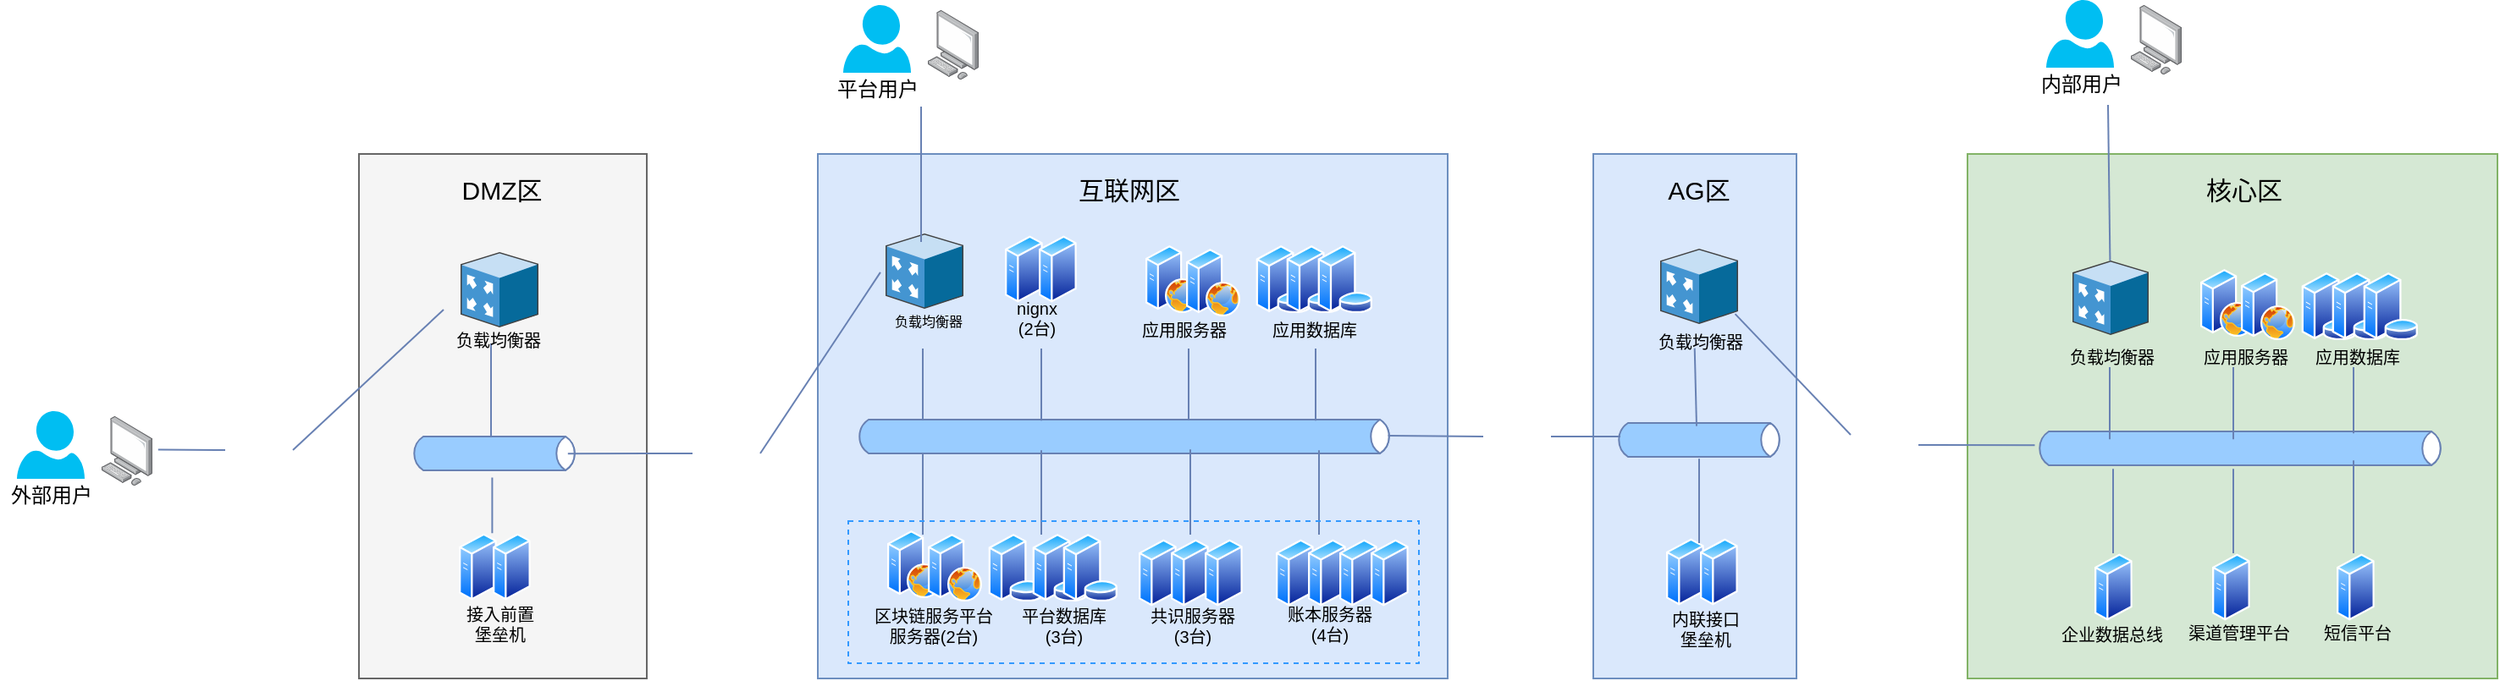 <mxfile version="11.3.0" type="github" pages="1"><diagram id="PtFR2M7_tXtKYrFW8lSv" name="Page-1"><mxGraphModel dx="1553" dy="922" grid="0" gridSize="10" guides="1" tooltips="1" connect="1" arrows="1" fold="1" page="1" pageScale="1" pageWidth="3300" pageHeight="4681" math="0" shadow="0"><root><mxCell id="0"/><mxCell id="1" parent="0"/><mxCell id="sPacu9p47zKpvOx0FIWo-47" value="" style="rounded=0;whiteSpace=wrap;html=1;strokeColor=#6c8ebf;strokeWidth=1;fillColor=#dae8fc;fontSize=12;align=center;" parent="1" vertex="1"><mxGeometry x="581" y="208" width="372" height="310" as="geometry"/></mxCell><mxCell id="sPacu9p47zKpvOx0FIWo-21" value="" style="rounded=0;whiteSpace=wrap;html=1;strokeColor=#666666;fillColor=#f5f5f5;fontSize=12;align=center;fontColor=#333333;" parent="1" vertex="1"><mxGeometry x="310" y="208" width="170" height="310" as="geometry"/></mxCell><mxCell id="sPacu9p47zKpvOx0FIWo-9" value="" style="html=1;fillColor=#99CCFF;strokeColor=#6881B3;gradientColor=none;gradientDirection=north;strokeWidth=1;shape=mxgraph.networks.bus;gradientColor=none;gradientDirection=north;fontColor=#ffffff;perimeter=backbonePerimeter;backboneSize=20;align=center;fontSize=12;" parent="1" vertex="1"><mxGeometry x="603" y="370" width="318" height="10" as="geometry"/></mxCell><mxCell id="sPacu9p47zKpvOx0FIWo-10" value="" style="strokeColor=#6881B3;edgeStyle=none;rounded=0;endArrow=none;html=1;strokeWidth=1;fontSize=12;" parent="1" target="sPacu9p47zKpvOx0FIWo-9" edge="1"><mxGeometry relative="1" as="geometry"><mxPoint x="643" y="323" as="sourcePoint"/></mxGeometry></mxCell><mxCell id="sPacu9p47zKpvOx0FIWo-11" value="" style="strokeColor=#6881B3;edgeStyle=none;rounded=0;endArrow=none;html=1;strokeWidth=1;fontSize=12;" parent="1" edge="1"><mxGeometry relative="1" as="geometry"><mxPoint x="713" y="323" as="sourcePoint"/><mxPoint x="713" y="365.676" as="targetPoint"/></mxGeometry></mxCell><mxCell id="sPacu9p47zKpvOx0FIWo-12" value="" style="strokeColor=#6881B3;edgeStyle=none;rounded=0;endArrow=none;html=1;strokeWidth=1;fontSize=12;" parent="1" edge="1"><mxGeometry relative="1" as="geometry"><mxPoint x="800" y="323" as="sourcePoint"/><mxPoint x="800" y="365.176" as="targetPoint"/></mxGeometry></mxCell><mxCell id="sPacu9p47zKpvOx0FIWo-13" value="" style="strokeColor=#6881B3;edgeStyle=none;rounded=0;endArrow=none;html=1;strokeWidth=1;fontSize=12;" parent="1" edge="1"><mxGeometry relative="1" as="geometry"><mxPoint x="875" y="323" as="sourcePoint"/><mxPoint x="875" y="365.676" as="targetPoint"/></mxGeometry></mxCell><mxCell id="sPacu9p47zKpvOx0FIWo-14" value="" style="strokeColor=#6881B3;edgeStyle=none;rounded=0;endArrow=none;html=1;strokeWidth=1;fontSize=12;" parent="1" target="sPacu9p47zKpvOx0FIWo-9" edge="1"><mxGeometry relative="1" as="geometry"><mxPoint x="643" y="433" as="sourcePoint"/></mxGeometry></mxCell><mxCell id="sPacu9p47zKpvOx0FIWo-15" value="" style="strokeColor=#6881B3;edgeStyle=none;rounded=0;endArrow=none;html=1;strokeWidth=1;fontSize=12;" parent="1" edge="1"><mxGeometry relative="1" as="geometry"><mxPoint x="713" y="433" as="sourcePoint"/><mxPoint x="713" y="383.147" as="targetPoint"/></mxGeometry></mxCell><mxCell id="sPacu9p47zKpvOx0FIWo-16" value="" style="strokeColor=#6881B3;edgeStyle=none;rounded=0;endArrow=none;html=1;strokeWidth=1;fontSize=12;" parent="1" edge="1"><mxGeometry relative="1" as="geometry"><mxPoint x="801" y="433" as="sourcePoint"/><mxPoint x="801" y="382.647" as="targetPoint"/></mxGeometry></mxCell><mxCell id="sPacu9p47zKpvOx0FIWo-17" value="" style="strokeColor=#6881B3;edgeStyle=none;rounded=0;endArrow=none;html=1;strokeWidth=1;fontSize=12;" parent="1" edge="1"><mxGeometry relative="1" as="geometry"><mxPoint x="877" y="433" as="sourcePoint"/><mxPoint x="877" y="383.147" as="targetPoint"/><Array as="points"><mxPoint x="877" y="410"/></Array></mxGeometry></mxCell><mxCell id="sPacu9p47zKpvOx0FIWo-24" value="" style="group" parent="1" vertex="1" connectable="0"><mxGeometry x="98" y="360" width="90" height="60" as="geometry"/></mxCell><mxCell id="sPacu9p47zKpvOx0FIWo-6" value="" style="group" parent="sPacu9p47zKpvOx0FIWo-24" vertex="1" connectable="0"><mxGeometry width="60" height="60" as="geometry"/></mxCell><mxCell id="sPacu9p47zKpvOx0FIWo-2" value="" style="verticalLabelPosition=bottom;html=1;verticalAlign=top;align=center;strokeColor=none;fillColor=#00BEF2;shape=mxgraph.azure.user;" parent="sPacu9p47zKpvOx0FIWo-6" vertex="1"><mxGeometry x="10" width="40" height="40" as="geometry"/></mxCell><mxCell id="sPacu9p47zKpvOx0FIWo-5" value="外部用户" style="text;html=1;resizable=0;points=[];autosize=1;align=center;verticalAlign=top;spacingTop=-4;fontSize=12;" parent="sPacu9p47zKpvOx0FIWo-6" vertex="1"><mxGeometry y="40" width="60" height="20" as="geometry"/></mxCell><mxCell id="sPacu9p47zKpvOx0FIWo-23" value="" style="points=[];aspect=fixed;html=1;align=center;shadow=0;dashed=0;image;image=img/lib/allied_telesis/computer_and_terminals/Personal_Computer.svg;strokeColor=#6881B3;fillColor=#99CCFF;fontSize=12;" parent="sPacu9p47zKpvOx0FIWo-24" vertex="1"><mxGeometry x="60" y="3" width="30" height="41" as="geometry"/></mxCell><mxCell id="sPacu9p47zKpvOx0FIWo-26" value="" style="shape=image;html=1;verticalAlign=top;verticalLabelPosition=bottom;labelBackgroundColor=#ffffff;imageAspect=0;aspect=fixed;image=https://cdn4.iconfinder.com/data/icons/VISTA/networking/png/128/firewall.png;strokeColor=#6881B3;fillColor=#99CCFF;fontSize=12;align=center;" parent="1" vertex="1"><mxGeometry x="231" y="363" width="40" height="40" as="geometry"/></mxCell><mxCell id="sPacu9p47zKpvOx0FIWo-27" value="" style="endArrow=none;html=1;fontSize=12;entryX=0;entryY=0.5;entryDx=0;entryDy=0;exitX=1.114;exitY=0.482;exitDx=0;exitDy=0;exitPerimeter=0;strokeColor=#6881B3;" parent="1" source="sPacu9p47zKpvOx0FIWo-23" target="sPacu9p47zKpvOx0FIWo-26" edge="1"><mxGeometry width="50" height="50" relative="1" as="geometry"><mxPoint x="198" y="470" as="sourcePoint"/><mxPoint x="248" y="420" as="targetPoint"/></mxGeometry></mxCell><mxCell id="sPacu9p47zKpvOx0FIWo-32" value="" style="shadow=0;dashed=0;html=1;labelPosition=center;verticalLabelPosition=bottom;verticalAlign=top;align=center;outlineConnect=0;shape=mxgraph.veeam.3d.proxy_appliance;direction=east;" parent="1" vertex="1"><mxGeometry x="370" y="266" width="46" height="44.562" as="geometry"/></mxCell><mxCell id="sPacu9p47zKpvOx0FIWo-22" value="&lt;font style=&quot;font-size: 15px&quot;&gt;DMZ区&lt;/font&gt;" style="text;html=1;resizable=0;points=[];autosize=1;align=center;verticalAlign=top;spacingTop=-4;fontSize=12;" parent="1" vertex="1"><mxGeometry x="365" y="218" width="58" height="15" as="geometry"/></mxCell><mxCell id="sPacu9p47zKpvOx0FIWo-35" value="" style="endArrow=none;html=1;strokeColor=#6881B3;strokeWidth=1;fontSize=12;exitX=1;exitY=0.5;exitDx=0;exitDy=0;" parent="1" source="sPacu9p47zKpvOx0FIWo-26" edge="1"><mxGeometry width="50" height="50" relative="1" as="geometry"><mxPoint x="250" y="373" as="sourcePoint"/><mxPoint x="360" y="300" as="targetPoint"/></mxGeometry></mxCell><mxCell id="sPacu9p47zKpvOx0FIWo-38" value="" style="html=1;fillColor=#99CCFF;strokeColor=#6881B3;gradientColor=none;gradientDirection=north;strokeWidth=1;shape=mxgraph.networks.bus;gradientColor=none;gradientDirection=north;fontColor=#ffffff;perimeter=backbonePerimeter;backboneSize=20;align=center;fontSize=12;" parent="1" vertex="1"><mxGeometry x="340" y="380" width="100" height="10" as="geometry"/></mxCell><mxCell id="sPacu9p47zKpvOx0FIWo-39" value="" style="strokeColor=#6881B3;edgeStyle=none;rounded=0;endArrow=none;html=1;strokeWidth=1;fontSize=12;" parent="1" target="sPacu9p47zKpvOx0FIWo-38" edge="1"><mxGeometry relative="1" as="geometry"><mxPoint x="388" y="320" as="sourcePoint"/></mxGeometry></mxCell><mxCell id="sPacu9p47zKpvOx0FIWo-48" value="&lt;font style=&quot;font-size: 15px&quot;&gt;互联网区&lt;/font&gt;" style="text;html=1;resizable=0;points=[];autosize=1;align=left;verticalAlign=top;spacingTop=-4;fontSize=12;" parent="1" vertex="1"><mxGeometry x="733" y="218" width="70" height="15" as="geometry"/></mxCell><mxCell id="sPacu9p47zKpvOx0FIWo-49" value="" style="shape=image;html=1;verticalAlign=top;verticalLabelPosition=bottom;labelBackgroundColor=#ffffff;imageAspect=0;aspect=fixed;image=https://cdn4.iconfinder.com/data/icons/VISTA/networking/png/128/firewall.png;strokeColor=#6881B3;fillColor=#99CCFF;fontSize=12;align=center;" parent="1" vertex="1"><mxGeometry x="507" y="365" width="40" height="40" as="geometry"/></mxCell><mxCell id="sPacu9p47zKpvOx0FIWo-50" value="" style="endArrow=none;html=1;strokeColor=#6881B3;strokeWidth=1;fontSize=12;exitX=0.934;exitY=0.512;exitDx=0;exitDy=0;exitPerimeter=0;entryX=0;entryY=0.5;entryDx=0;entryDy=0;" parent="1" source="sPacu9p47zKpvOx0FIWo-38" target="sPacu9p47zKpvOx0FIWo-49" edge="1"><mxGeometry width="50" height="50" relative="1" as="geometry"><mxPoint x="520" y="480" as="sourcePoint"/><mxPoint x="570" y="430" as="targetPoint"/></mxGeometry></mxCell><mxCell id="sPacu9p47zKpvOx0FIWo-51" value="" style="shadow=0;dashed=0;html=1;labelPosition=center;verticalLabelPosition=bottom;verticalAlign=top;align=center;outlineConnect=0;shape=mxgraph.veeam.3d.proxy_appliance;direction=east;" parent="1" vertex="1"><mxGeometry x="621" y="255" width="46" height="44.562" as="geometry"/></mxCell><mxCell id="sPacu9p47zKpvOx0FIWo-52" value="" style="endArrow=none;html=1;strokeColor=#6881B3;strokeWidth=1;fontSize=12;exitX=1;exitY=0.5;exitDx=0;exitDy=0;entryX=-0.066;entryY=0.515;entryDx=0;entryDy=0;entryPerimeter=0;" parent="1" source="sPacu9p47zKpvOx0FIWo-49" target="sPacu9p47zKpvOx0FIWo-51" edge="1"><mxGeometry width="50" height="50" relative="1" as="geometry"><mxPoint x="587" y="460" as="sourcePoint"/><mxPoint x="637" y="410" as="targetPoint"/></mxGeometry></mxCell><mxCell id="sPacu9p47zKpvOx0FIWo-56" value="" style="endArrow=none;html=1;strokeColor=#6881B3;strokeWidth=1;fontSize=12;exitX=0.022;exitY=0.004;exitDx=0;exitDy=0;exitPerimeter=0;entryX=0.487;entryY=1.924;entryDx=0;entryDy=0;entryPerimeter=0;" parent="1" target="sPacu9p47zKpvOx0FIWo-38" edge="1"><mxGeometry width="50" height="50" relative="1" as="geometry"><mxPoint x="388.704" y="432.16" as="sourcePoint"/><mxPoint x="560" y="430" as="targetPoint"/></mxGeometry></mxCell><mxCell id="sPacu9p47zKpvOx0FIWo-57" value="接入前置&lt;br style=&quot;font-size: 10px;&quot;&gt;堡垒机" style="text;html=1;resizable=0;points=[];autosize=1;align=center;verticalAlign=top;spacingTop=-4;fontSize=10;" parent="1" vertex="1"><mxGeometry x="363" y="472" width="60" height="22" as="geometry"/></mxCell><mxCell id="sPacu9p47zKpvOx0FIWo-58" value="" style="group" parent="1" vertex="1" connectable="0"><mxGeometry x="774.5" y="262" width="56" height="40" as="geometry"/></mxCell><mxCell id="sPacu9p47zKpvOx0FIWo-59" value="" style="aspect=fixed;perimeter=ellipsePerimeter;html=1;align=center;shadow=0;dashed=0;spacingTop=3;image;image=img/lib/active_directory/web_server.svg;strokeColor=#6881B3;strokeWidth=1;fillColor=#99CCFF;fontSize=12;" parent="sPacu9p47zKpvOx0FIWo-58" vertex="1"><mxGeometry width="32" height="40" as="geometry"/></mxCell><mxCell id="sPacu9p47zKpvOx0FIWo-60" value="" style="aspect=fixed;perimeter=ellipsePerimeter;html=1;align=center;shadow=0;dashed=0;spacingTop=3;image;image=img/lib/active_directory/web_server.svg;strokeColor=#6881B3;strokeWidth=1;fillColor=#99CCFF;fontSize=12;" parent="sPacu9p47zKpvOx0FIWo-58" vertex="1"><mxGeometry x="24" y="2" width="32" height="40" as="geometry"/></mxCell><mxCell id="sPacu9p47zKpvOx0FIWo-61" value="应用服务器" style="text;html=1;resizable=0;points=[];autosize=1;align=center;verticalAlign=top;spacingTop=-4;fontSize=10;" parent="1" vertex="1"><mxGeometry x="766.5" y="304" width="60" height="10" as="geometry"/></mxCell><mxCell id="sPacu9p47zKpvOx0FIWo-69" value="" style="group" parent="1" vertex="1" connectable="0"><mxGeometry x="622" y="430.5" width="56" height="40" as="geometry"/></mxCell><mxCell id="sPacu9p47zKpvOx0FIWo-70" value="" style="aspect=fixed;perimeter=ellipsePerimeter;html=1;align=center;shadow=0;dashed=0;spacingTop=3;image;image=img/lib/active_directory/web_server.svg;strokeColor=#6881B3;strokeWidth=1;fillColor=#99CCFF;fontSize=12;" parent="sPacu9p47zKpvOx0FIWo-69" vertex="1"><mxGeometry width="32" height="40" as="geometry"/></mxCell><mxCell id="sPacu9p47zKpvOx0FIWo-71" value="" style="aspect=fixed;perimeter=ellipsePerimeter;html=1;align=center;shadow=0;dashed=0;spacingTop=3;image;image=img/lib/active_directory/web_server.svg;strokeColor=#6881B3;strokeWidth=1;fillColor=#99CCFF;fontSize=12;" parent="sPacu9p47zKpvOx0FIWo-69" vertex="1"><mxGeometry x="24" y="2" width="32" height="40" as="geometry"/></mxCell><mxCell id="sPacu9p47zKpvOx0FIWo-72" value="区块链服务平台&lt;br&gt;服务器(2台)" style="text;html=1;resizable=0;points=[];autosize=1;align=center;verticalAlign=top;spacingTop=-4;fontSize=10;" parent="1" vertex="1"><mxGeometry x="604" y="472.5" width="90" height="30" as="geometry"/></mxCell><mxCell id="sPacu9p47zKpvOx0FIWo-67" value="应用数据库" style="text;html=1;resizable=0;points=[];autosize=1;align=center;verticalAlign=top;spacingTop=-4;fontSize=10;" parent="1" vertex="1"><mxGeometry x="843.5" y="304" width="60" height="10" as="geometry"/></mxCell><mxCell id="sPacu9p47zKpvOx0FIWo-62" value="" style="aspect=fixed;perimeter=ellipsePerimeter;html=1;align=center;shadow=0;dashed=0;spacingTop=3;image;image=img/lib/active_directory/database_server.svg;strokeColor=#6881B3;strokeWidth=1;fillColor=#99CCFF;fontSize=8;" parent="1" vertex="1"><mxGeometry x="839.5" y="262" width="32.8" height="40" as="geometry"/></mxCell><mxCell id="sPacu9p47zKpvOx0FIWo-63" value="" style="aspect=fixed;perimeter=ellipsePerimeter;html=1;align=center;shadow=0;dashed=0;spacingTop=3;image;image=img/lib/active_directory/database_server.svg;strokeColor=#6881B3;strokeWidth=1;fillColor=#99CCFF;fontSize=8;" parent="1" vertex="1"><mxGeometry x="857.5" y="262" width="32.8" height="40" as="geometry"/></mxCell><mxCell id="sPacu9p47zKpvOx0FIWo-64" value="" style="aspect=fixed;perimeter=ellipsePerimeter;html=1;align=center;shadow=0;dashed=0;spacingTop=3;image;image=img/lib/active_directory/database_server.svg;strokeColor=#6881B3;strokeWidth=1;fillColor=#99CCFF;fontSize=8;" parent="1" vertex="1"><mxGeometry x="876" y="262" width="32.8" height="40" as="geometry"/></mxCell><mxCell id="sPacu9p47zKpvOx0FIWo-78" value="" style="group" parent="1" vertex="1" connectable="0"><mxGeometry x="681.5" y="432.5" width="68.8" height="40" as="geometry"/></mxCell><mxCell id="sPacu9p47zKpvOx0FIWo-74" value="" style="aspect=fixed;perimeter=ellipsePerimeter;html=1;align=center;shadow=0;dashed=0;spacingTop=3;image;image=img/lib/active_directory/database_server.svg;strokeColor=#6881B3;strokeWidth=1;fillColor=#99CCFF;fontSize=8;" parent="sPacu9p47zKpvOx0FIWo-78" vertex="1"><mxGeometry width="32.8" height="40" as="geometry"/></mxCell><mxCell id="sPacu9p47zKpvOx0FIWo-75" value="" style="aspect=fixed;perimeter=ellipsePerimeter;html=1;align=center;shadow=0;dashed=0;spacingTop=3;image;image=img/lib/active_directory/database_server.svg;strokeColor=#6881B3;strokeWidth=1;fillColor=#99CCFF;fontSize=8;" parent="sPacu9p47zKpvOx0FIWo-78" vertex="1"><mxGeometry x="26" width="32.8" height="40" as="geometry"/></mxCell><mxCell id="sPacu9p47zKpvOx0FIWo-76" value="" style="aspect=fixed;perimeter=ellipsePerimeter;html=1;align=center;shadow=0;dashed=0;spacingTop=3;image;image=img/lib/active_directory/database_server.svg;strokeColor=#6881B3;strokeWidth=1;fillColor=#99CCFF;fontSize=8;" parent="sPacu9p47zKpvOx0FIWo-78" vertex="1"><mxGeometry x="44" width="32.8" height="40" as="geometry"/></mxCell><mxCell id="sPacu9p47zKpvOx0FIWo-79" value="平台数据库&lt;br style=&quot;font-size: 10px;&quot;&gt;(3台)" style="text;html=1;resizable=0;points=[];autosize=1;align=center;verticalAlign=top;spacingTop=-4;fontSize=10;" parent="1" vertex="1"><mxGeometry x="695.5" y="472.5" width="60" height="20" as="geometry"/></mxCell><mxCell id="sPacu9p47zKpvOx0FIWo-85" value="" style="group" parent="1" vertex="1" connectable="0"><mxGeometry x="369" y="432" width="42.4" height="40" as="geometry"/></mxCell><mxCell id="sPacu9p47zKpvOx0FIWo-83" value="" style="aspect=fixed;perimeter=ellipsePerimeter;html=1;align=center;shadow=0;dashed=0;spacingTop=3;image;image=img/lib/active_directory/generic_server.svg;strokeColor=#6881B3;strokeWidth=1;fillColor=#99CCFF;fontSize=8;" parent="sPacu9p47zKpvOx0FIWo-85" vertex="1"><mxGeometry width="22.4" height="40" as="geometry"/></mxCell><mxCell id="sPacu9p47zKpvOx0FIWo-84" value="" style="aspect=fixed;perimeter=ellipsePerimeter;html=1;align=center;shadow=0;dashed=0;spacingTop=3;image;image=img/lib/active_directory/generic_server.svg;strokeColor=#6881B3;strokeWidth=1;fillColor=#99CCFF;fontSize=8;" parent="sPacu9p47zKpvOx0FIWo-85" vertex="1"><mxGeometry x="20" width="22.4" height="40" as="geometry"/></mxCell><mxCell id="sPacu9p47zKpvOx0FIWo-90" value="共识服务器&lt;br style=&quot;font-size: 10px;&quot;&gt;(3台)" style="text;html=1;resizable=0;points=[];autosize=1;align=center;verticalAlign=top;spacingTop=-4;fontSize=10;" parent="1" vertex="1"><mxGeometry x="771.5" y="472.5" width="60" height="20" as="geometry"/></mxCell><mxCell id="sPacu9p47zKpvOx0FIWo-80" value="" style="aspect=fixed;perimeter=ellipsePerimeter;html=1;align=center;shadow=0;dashed=0;spacingTop=3;image;image=img/lib/active_directory/generic_server.svg;strokeColor=#6881B3;strokeWidth=1;fillColor=#99CCFF;fontSize=8;" parent="1" vertex="1"><mxGeometry x="770.5" y="435.5" width="22.4" height="40" as="geometry"/></mxCell><mxCell id="sPacu9p47zKpvOx0FIWo-81" value="" style="aspect=fixed;perimeter=ellipsePerimeter;html=1;align=center;shadow=0;dashed=0;spacingTop=3;image;image=img/lib/active_directory/generic_server.svg;strokeColor=#6881B3;strokeWidth=1;fillColor=#99CCFF;fontSize=8;" parent="1" vertex="1"><mxGeometry x="789.5" y="435.5" width="22.4" height="40" as="geometry"/></mxCell><mxCell id="sPacu9p47zKpvOx0FIWo-82" value="" style="aspect=fixed;perimeter=ellipsePerimeter;html=1;align=center;shadow=0;dashed=0;spacingTop=3;image;image=img/lib/active_directory/generic_server.svg;strokeColor=#6881B3;strokeWidth=1;fillColor=#99CCFF;fontSize=8;" parent="1" vertex="1"><mxGeometry x="809.5" y="435.5" width="22.4" height="40" as="geometry"/></mxCell><mxCell id="sPacu9p47zKpvOx0FIWo-100" value="" style="group" parent="1" vertex="1" connectable="0"><mxGeometry x="851.5" y="435.5" width="78.4" height="40" as="geometry"/></mxCell><mxCell id="sPacu9p47zKpvOx0FIWo-93" value="" style="aspect=fixed;perimeter=ellipsePerimeter;html=1;align=center;shadow=0;dashed=0;spacingTop=3;image;image=img/lib/active_directory/generic_server.svg;strokeColor=#6881B3;strokeWidth=1;fillColor=#99CCFF;fontSize=8;" parent="sPacu9p47zKpvOx0FIWo-100" vertex="1"><mxGeometry width="22.4" height="40" as="geometry"/></mxCell><mxCell id="sPacu9p47zKpvOx0FIWo-94" value="" style="aspect=fixed;perimeter=ellipsePerimeter;html=1;align=center;shadow=0;dashed=0;spacingTop=3;image;image=img/lib/active_directory/generic_server.svg;strokeColor=#6881B3;strokeWidth=1;fillColor=#99CCFF;fontSize=8;" parent="sPacu9p47zKpvOx0FIWo-100" vertex="1"><mxGeometry x="19" width="22.4" height="40" as="geometry"/></mxCell><mxCell id="sPacu9p47zKpvOx0FIWo-95" value="" style="aspect=fixed;perimeter=ellipsePerimeter;html=1;align=center;shadow=0;dashed=0;spacingTop=3;image;image=img/lib/active_directory/generic_server.svg;strokeColor=#6881B3;strokeWidth=1;fillColor=#99CCFF;fontSize=8;" parent="sPacu9p47zKpvOx0FIWo-100" vertex="1"><mxGeometry x="37.5" width="22.4" height="40" as="geometry"/></mxCell><mxCell id="sPacu9p47zKpvOx0FIWo-96" value="" style="aspect=fixed;perimeter=ellipsePerimeter;html=1;align=center;shadow=0;dashed=0;spacingTop=3;image;image=img/lib/active_directory/generic_server.svg;strokeColor=#6881B3;strokeWidth=1;fillColor=#99CCFF;fontSize=8;" parent="sPacu9p47zKpvOx0FIWo-100" vertex="1"><mxGeometry x="56" width="22.4" height="40" as="geometry"/></mxCell><mxCell id="sPacu9p47zKpvOx0FIWo-101" value="账本服务器&lt;br style=&quot;font-size: 10px;&quot;&gt;(4台)" style="text;html=1;resizable=0;points=[];autosize=1;align=center;verticalAlign=top;spacingTop=-4;fontSize=10;" parent="1" vertex="1"><mxGeometry x="852.5" y="472" width="60" height="20" as="geometry"/></mxCell><mxCell id="sPacu9p47zKpvOx0FIWo-102" value="" style="group" parent="1" vertex="1" connectable="0"><mxGeometry x="586" y="120" width="90" height="60" as="geometry"/></mxCell><mxCell id="sPacu9p47zKpvOx0FIWo-103" value="" style="group" parent="sPacu9p47zKpvOx0FIWo-102" vertex="1" connectable="0"><mxGeometry width="60" height="60" as="geometry"/></mxCell><mxCell id="sPacu9p47zKpvOx0FIWo-104" value="" style="verticalLabelPosition=bottom;html=1;verticalAlign=top;align=center;strokeColor=none;fillColor=#00BEF2;shape=mxgraph.azure.user;" parent="sPacu9p47zKpvOx0FIWo-103" vertex="1"><mxGeometry x="10" width="40" height="40" as="geometry"/></mxCell><mxCell id="sPacu9p47zKpvOx0FIWo-105" value="平台用户" style="text;html=1;resizable=0;points=[];autosize=1;align=center;verticalAlign=top;spacingTop=-4;fontSize=12;" parent="sPacu9p47zKpvOx0FIWo-103" vertex="1"><mxGeometry y="40" width="60" height="20" as="geometry"/></mxCell><mxCell id="sPacu9p47zKpvOx0FIWo-106" value="" style="points=[];aspect=fixed;html=1;align=center;shadow=0;dashed=0;image;image=img/lib/allied_telesis/computer_and_terminals/Personal_Computer.svg;strokeColor=#6881B3;fillColor=#99CCFF;fontSize=12;" parent="sPacu9p47zKpvOx0FIWo-102" vertex="1"><mxGeometry x="60" y="3" width="30" height="41" as="geometry"/></mxCell><mxCell id="sPacu9p47zKpvOx0FIWo-107" value="" style="endArrow=none;html=1;strokeColor=#6881B3;strokeWidth=1;fontSize=8;" parent="1" edge="1"><mxGeometry width="50" height="50" relative="1" as="geometry"><mxPoint x="642" y="260" as="sourcePoint"/><mxPoint x="642" y="180" as="targetPoint"/></mxGeometry></mxCell><mxCell id="sPacu9p47zKpvOx0FIWo-108" value="" style="group" parent="1" vertex="1" connectable="0"><mxGeometry x="691.5" y="256" width="42.4" height="40" as="geometry"/></mxCell><mxCell id="sPacu9p47zKpvOx0FIWo-109" value="" style="aspect=fixed;perimeter=ellipsePerimeter;html=1;align=center;shadow=0;dashed=0;spacingTop=3;image;image=img/lib/active_directory/generic_server.svg;strokeColor=#6881B3;strokeWidth=1;fillColor=#99CCFF;fontSize=8;" parent="sPacu9p47zKpvOx0FIWo-108" vertex="1"><mxGeometry width="22.4" height="40" as="geometry"/></mxCell><mxCell id="sPacu9p47zKpvOx0FIWo-110" value="" style="aspect=fixed;perimeter=ellipsePerimeter;html=1;align=center;shadow=0;dashed=0;spacingTop=3;image;image=img/lib/active_directory/generic_server.svg;strokeColor=#6881B3;strokeWidth=1;fillColor=#99CCFF;fontSize=8;" parent="sPacu9p47zKpvOx0FIWo-108" vertex="1"><mxGeometry x="20" width="22.4" height="40" as="geometry"/></mxCell><mxCell id="sPacu9p47zKpvOx0FIWo-111" value="nignx&lt;br style=&quot;font-size: 10px;&quot;&gt;(2台)" style="text;html=1;resizable=0;points=[];autosize=1;align=center;verticalAlign=top;spacingTop=-4;fontSize=10;" parent="1" vertex="1"><mxGeometry x="694.5" y="291" width="30" height="20" as="geometry"/></mxCell><mxCell id="sPacu9p47zKpvOx0FIWo-112" value="" style="rounded=0;whiteSpace=wrap;html=1;strokeColor=#6c8ebf;strokeWidth=1;fillColor=#dae8fc;fontSize=8;align=center;" parent="1" vertex="1"><mxGeometry x="1039" y="208" width="120" height="310" as="geometry"/></mxCell><mxCell id="sPacu9p47zKpvOx0FIWo-113" value="&lt;font style=&quot;font-size: 15px&quot;&gt;AG区&lt;/font&gt;" style="text;html=1;resizable=0;points=[];autosize=1;align=center;verticalAlign=top;spacingTop=-4;fontSize=12;" parent="1" vertex="1"><mxGeometry x="1077.5" y="218" width="47" height="15" as="geometry"/></mxCell><mxCell id="sPacu9p47zKpvOx0FIWo-115" value="负载均衡器" style="text;html=1;resizable=0;points=[];autosize=1;align=center;verticalAlign=top;spacingTop=-4;fontSize=10;" parent="1" vertex="1"><mxGeometry x="361.5" y="310" width="60" height="10" as="geometry"/></mxCell><mxCell id="sPacu9p47zKpvOx0FIWo-116" value="负载均衡器" style="text;html=1;resizable=0;points=[];autosize=1;align=center;verticalAlign=top;spacingTop=-4;fontSize=8;" parent="1" vertex="1"><mxGeometry x="616" y="300" width="60" height="10" as="geometry"/></mxCell><mxCell id="sPacu9p47zKpvOx0FIWo-117" value="" style="shadow=0;dashed=0;html=1;labelPosition=center;verticalLabelPosition=bottom;verticalAlign=top;align=center;outlineConnect=0;shape=mxgraph.veeam.3d.proxy_appliance;direction=east;" parent="1" vertex="1"><mxGeometry x="1078.5" y="264" width="46" height="44.562" as="geometry"/></mxCell><mxCell id="sPacu9p47zKpvOx0FIWo-118" value="负载均衡器" style="text;html=1;resizable=0;points=[];autosize=1;align=center;verticalAlign=top;spacingTop=-4;fontSize=10;" parent="1" vertex="1"><mxGeometry x="1071.5" y="311" width="60" height="10" as="geometry"/></mxCell><mxCell id="sPacu9p47zKpvOx0FIWo-119" value="" style="html=1;fillColor=#99CCFF;strokeColor=#6881B3;gradientColor=none;gradientDirection=north;strokeWidth=1;shape=mxgraph.networks.bus;gradientColor=none;gradientDirection=north;fontColor=#ffffff;perimeter=backbonePerimeter;backboneSize=20;align=center;fontSize=12;" parent="1" vertex="1"><mxGeometry x="1051.5" y="372" width="100" height="10" as="geometry"/></mxCell><mxCell id="sPacu9p47zKpvOx0FIWo-120" value="" style="shape=image;html=1;verticalAlign=top;verticalLabelPosition=bottom;labelBackgroundColor=#ffffff;imageAspect=0;aspect=fixed;image=https://cdn4.iconfinder.com/data/icons/VISTA/networking/png/128/firewall.png;strokeColor=#6881B3;fillColor=#99CCFF;fontSize=12;align=center;" parent="1" vertex="1"><mxGeometry x="974" y="355" width="40" height="40" as="geometry"/></mxCell><mxCell id="sPacu9p47zKpvOx0FIWo-121" value="" style="endArrow=none;html=1;strokeColor=#6881B3;strokeWidth=1;fontSize=8;exitX=0.99;exitY=0.453;exitDx=0;exitDy=0;exitPerimeter=0;entryX=0;entryY=0.5;entryDx=0;entryDy=0;" parent="1" source="sPacu9p47zKpvOx0FIWo-9" target="sPacu9p47zKpvOx0FIWo-120" edge="1"><mxGeometry width="50" height="50" relative="1" as="geometry"><mxPoint x="966" y="460" as="sourcePoint"/><mxPoint x="1016" y="410" as="targetPoint"/></mxGeometry></mxCell><mxCell id="sPacu9p47zKpvOx0FIWo-123" value="" style="endArrow=none;html=1;strokeColor=#6881B3;strokeWidth=1;fontSize=8;exitX=0.485;exitY=-0.318;exitDx=0;exitDy=0;exitPerimeter=0;entryX=0.456;entryY=1.182;entryDx=0;entryDy=0;entryPerimeter=0;" parent="1" source="sPacu9p47zKpvOx0FIWo-119" target="sPacu9p47zKpvOx0FIWo-118" edge="1"><mxGeometry width="50" height="50" relative="1" as="geometry"><mxPoint x="1182.5" y="363" as="sourcePoint"/><mxPoint x="1232.5" y="313" as="targetPoint"/></mxGeometry></mxCell><mxCell id="sPacu9p47zKpvOx0FIWo-125" value="" style="group" parent="1" vertex="1" connectable="0"><mxGeometry x="1082" y="435" width="42.4" height="40" as="geometry"/></mxCell><mxCell id="sPacu9p47zKpvOx0FIWo-126" value="" style="aspect=fixed;perimeter=ellipsePerimeter;html=1;align=center;shadow=0;dashed=0;spacingTop=3;image;image=img/lib/active_directory/generic_server.svg;strokeColor=#6881B3;strokeWidth=1;fillColor=#99CCFF;fontSize=8;" parent="sPacu9p47zKpvOx0FIWo-125" vertex="1"><mxGeometry width="22.4" height="40" as="geometry"/></mxCell><mxCell id="sPacu9p47zKpvOx0FIWo-127" value="" style="aspect=fixed;perimeter=ellipsePerimeter;html=1;align=center;shadow=0;dashed=0;spacingTop=3;image;image=img/lib/active_directory/generic_server.svg;strokeColor=#6881B3;strokeWidth=1;fillColor=#99CCFF;fontSize=8;" parent="sPacu9p47zKpvOx0FIWo-125" vertex="1"><mxGeometry x="20" width="22.4" height="40" as="geometry"/></mxCell><mxCell id="sPacu9p47zKpvOx0FIWo-129" value="内联接口&lt;br style=&quot;font-size: 10px;&quot;&gt;堡垒机" style="text;html=1;resizable=0;points=[];autosize=1;align=center;verticalAlign=top;spacingTop=-4;fontSize=10;" parent="1" vertex="1"><mxGeometry x="1079.5" y="475" width="50" height="20" as="geometry"/></mxCell><mxCell id="sPacu9p47zKpvOx0FIWo-130" value="" style="strokeColor=#6881B3;edgeStyle=none;rounded=0;endArrow=none;html=1;strokeWidth=1;fontSize=12;" parent="1" edge="1"><mxGeometry relative="1" as="geometry"><mxPoint x="1101.5" y="438" as="sourcePoint"/><mxPoint x="1101.5" y="388.147" as="targetPoint"/><Array as="points"><mxPoint x="1101.5" y="415"/></Array></mxGeometry></mxCell><mxCell id="sPacu9p47zKpvOx0FIWo-131" value="" style="rounded=0;whiteSpace=wrap;html=1;strokeColor=#82b366;strokeWidth=1;fillColor=#d5e8d4;fontSize=8;align=center;" parent="1" vertex="1"><mxGeometry x="1260" y="208" width="313" height="310" as="geometry"/></mxCell><mxCell id="sPacu9p47zKpvOx0FIWo-133" value="" style="html=1;fillColor=#99CCFF;strokeColor=#6881B3;gradientColor=none;gradientDirection=north;strokeWidth=1;shape=mxgraph.networks.bus;gradientColor=none;gradientDirection=north;fontColor=#ffffff;perimeter=backbonePerimeter;backboneSize=20;align=center;" parent="1" vertex="1"><mxGeometry x="1300" y="372" width="242" height="20" as="geometry"/></mxCell><mxCell id="sPacu9p47zKpvOx0FIWo-135" value="" style="strokeColor=#6881B3;edgeStyle=none;rounded=0;endArrow=none;html=1;strokeWidth=1;fontSize=8;" parent="1" edge="1"><mxGeometry relative="1" as="geometry"><mxPoint x="1344" y="334" as="sourcePoint"/><mxPoint x="1344" y="376.676" as="targetPoint"/></mxGeometry></mxCell><mxCell id="sPacu9p47zKpvOx0FIWo-136" value="" style="strokeColor=#6881B3;edgeStyle=none;rounded=0;endArrow=none;html=1;strokeWidth=1;fontSize=8;" parent="1" edge="1"><mxGeometry relative="1" as="geometry"><mxPoint x="1417" y="334" as="sourcePoint"/><mxPoint x="1417" y="376.676" as="targetPoint"/></mxGeometry></mxCell><mxCell id="sPacu9p47zKpvOx0FIWo-137" value="" style="strokeColor=#6881B3;edgeStyle=none;rounded=0;endArrow=none;html=1;strokeWidth=1;fontSize=8;" parent="1" edge="1"><mxGeometry relative="1" as="geometry"><mxPoint x="1488" y="334" as="sourcePoint"/><mxPoint x="1488" y="373.167" as="targetPoint"/></mxGeometry></mxCell><mxCell id="sPacu9p47zKpvOx0FIWo-139" value="" style="strokeColor=#6881B3;edgeStyle=none;rounded=0;endArrow=none;html=1;strokeWidth=1;fontSize=8;" parent="1" edge="1"><mxGeometry relative="1" as="geometry"><mxPoint x="1346" y="444" as="sourcePoint"/><mxPoint x="1346" y="394.147" as="targetPoint"/></mxGeometry></mxCell><mxCell id="sPacu9p47zKpvOx0FIWo-140" value="" style="strokeColor=#6881B3;edgeStyle=none;rounded=0;endArrow=none;html=1;strokeWidth=1;fontSize=8;" parent="1" edge="1"><mxGeometry relative="1" as="geometry"><mxPoint x="1417" y="444" as="sourcePoint"/><mxPoint x="1417" y="394.147" as="targetPoint"/></mxGeometry></mxCell><mxCell id="sPacu9p47zKpvOx0FIWo-141" value="" style="strokeColor=#6881B3;edgeStyle=none;rounded=0;endArrow=none;html=1;strokeWidth=1;fontSize=8;" parent="1" edge="1"><mxGeometry relative="1" as="geometry"><mxPoint x="1488" y="444" as="sourcePoint"/><mxPoint x="1488" y="389.167" as="targetPoint"/></mxGeometry></mxCell><mxCell id="sPacu9p47zKpvOx0FIWo-142" value="" style="shadow=0;dashed=0;html=1;labelPosition=center;verticalLabelPosition=bottom;verticalAlign=top;align=center;outlineConnect=0;shape=mxgraph.veeam.3d.proxy_appliance;direction=east;" parent="1" vertex="1"><mxGeometry x="1322" y="271" width="45" height="44" as="geometry"/></mxCell><mxCell id="sPacu9p47zKpvOx0FIWo-143" value="负载均衡器" style="text;html=1;resizable=0;points=[];autosize=1;align=center;verticalAlign=top;spacingTop=-4;fontSize=10;" parent="1" vertex="1"><mxGeometry x="1314.5" y="320" width="60" height="10" as="geometry"/></mxCell><mxCell id="sPacu9p47zKpvOx0FIWo-145" value="" style="aspect=fixed;perimeter=ellipsePerimeter;html=1;align=center;shadow=0;dashed=0;spacingTop=3;image;image=img/lib/active_directory/generic_server.svg;strokeColor=#6881B3;strokeWidth=1;fillColor=#99CCFF;fontSize=8;" parent="1" vertex="1"><mxGeometry x="1478" y="444" width="22.4" height="40" as="geometry"/></mxCell><mxCell id="sPacu9p47zKpvOx0FIWo-146" value="" style="aspect=fixed;perimeter=ellipsePerimeter;html=1;align=center;shadow=0;dashed=0;spacingTop=3;image;image=img/lib/active_directory/generic_server.svg;strokeColor=#6881B3;strokeWidth=1;fillColor=#99CCFF;fontSize=8;" parent="1" vertex="1"><mxGeometry x="1404.5" y="444" width="22.4" height="40" as="geometry"/></mxCell><mxCell id="sPacu9p47zKpvOx0FIWo-147" value="短信平台" style="text;html=1;resizable=0;points=[];autosize=1;align=center;verticalAlign=top;spacingTop=-4;fontSize=10;" parent="1" vertex="1"><mxGeometry x="1465" y="483" width="50" height="10" as="geometry"/></mxCell><mxCell id="sPacu9p47zKpvOx0FIWo-148" value="渠道管理平台" style="text;html=1;resizable=0;points=[];autosize=1;align=center;verticalAlign=top;spacingTop=-4;fontSize=10;" parent="1" vertex="1"><mxGeometry x="1389.5" y="483" width="60" height="10" as="geometry"/></mxCell><mxCell id="sPacu9p47zKpvOx0FIWo-149" value="" style="aspect=fixed;perimeter=ellipsePerimeter;html=1;align=center;shadow=0;dashed=0;spacingTop=3;image;image=img/lib/active_directory/generic_server.svg;strokeColor=#6881B3;strokeWidth=1;fillColor=#99CCFF;fontSize=8;" parent="1" vertex="1"><mxGeometry x="1335" y="444" width="22.4" height="40" as="geometry"/></mxCell><mxCell id="sPacu9p47zKpvOx0FIWo-150" value="企业数据总线" style="text;html=1;resizable=0;points=[];autosize=1;align=center;verticalAlign=top;spacingTop=-4;fontSize=10;" parent="1" vertex="1"><mxGeometry x="1314.5" y="484" width="60" height="10" as="geometry"/></mxCell><mxCell id="sPacu9p47zKpvOx0FIWo-151" value="" style="group" parent="1" vertex="1" connectable="0"><mxGeometry x="1397.5" y="276" width="56" height="40" as="geometry"/></mxCell><mxCell id="sPacu9p47zKpvOx0FIWo-152" value="" style="aspect=fixed;perimeter=ellipsePerimeter;html=1;align=center;shadow=0;dashed=0;spacingTop=3;image;image=img/lib/active_directory/web_server.svg;strokeColor=#6881B3;strokeWidth=1;fillColor=#99CCFF;fontSize=12;" parent="sPacu9p47zKpvOx0FIWo-151" vertex="1"><mxGeometry width="32" height="40" as="geometry"/></mxCell><mxCell id="sPacu9p47zKpvOx0FIWo-153" value="" style="aspect=fixed;perimeter=ellipsePerimeter;html=1;align=center;shadow=0;dashed=0;spacingTop=3;image;image=img/lib/active_directory/web_server.svg;strokeColor=#6881B3;strokeWidth=1;fillColor=#99CCFF;fontSize=12;" parent="sPacu9p47zKpvOx0FIWo-151" vertex="1"><mxGeometry x="24" y="2" width="32" height="40" as="geometry"/></mxCell><mxCell id="sPacu9p47zKpvOx0FIWo-154" value="应用服务器" style="text;html=1;resizable=0;points=[];autosize=1;align=center;verticalAlign=top;spacingTop=-4;fontSize=10;" parent="1" vertex="1"><mxGeometry x="1393.5" y="320" width="60" height="10" as="geometry"/></mxCell><mxCell id="sPacu9p47zKpvOx0FIWo-155" value="应用数据库" style="text;html=1;resizable=0;points=[];autosize=1;align=center;verticalAlign=top;spacingTop=-4;fontSize=10;" parent="1" vertex="1"><mxGeometry x="1460" y="320" width="60" height="10" as="geometry"/></mxCell><mxCell id="sPacu9p47zKpvOx0FIWo-156" value="" style="aspect=fixed;perimeter=ellipsePerimeter;html=1;align=center;shadow=0;dashed=0;spacingTop=3;image;image=img/lib/active_directory/database_server.svg;strokeColor=#6881B3;strokeWidth=1;fillColor=#99CCFF;fontSize=8;" parent="1" vertex="1"><mxGeometry x="1457" y="278" width="32.8" height="40" as="geometry"/></mxCell><mxCell id="sPacu9p47zKpvOx0FIWo-157" value="" style="aspect=fixed;perimeter=ellipsePerimeter;html=1;align=center;shadow=0;dashed=0;spacingTop=3;image;image=img/lib/active_directory/database_server.svg;strokeColor=#6881B3;strokeWidth=1;fillColor=#99CCFF;fontSize=8;" parent="1" vertex="1"><mxGeometry x="1475" y="278" width="32.8" height="40" as="geometry"/></mxCell><mxCell id="sPacu9p47zKpvOx0FIWo-158" value="" style="aspect=fixed;perimeter=ellipsePerimeter;html=1;align=center;shadow=0;dashed=0;spacingTop=3;image;image=img/lib/active_directory/database_server.svg;strokeColor=#6881B3;strokeWidth=1;fillColor=#99CCFF;fontSize=8;" parent="1" vertex="1"><mxGeometry x="1493.5" y="278" width="32.8" height="40" as="geometry"/></mxCell><mxCell id="sPacu9p47zKpvOx0FIWo-159" value="&lt;font style=&quot;font-size: 15px&quot;&gt;核心区&lt;/font&gt;" style="text;html=1;resizable=0;points=[];autosize=1;align=center;verticalAlign=top;spacingTop=-4;fontSize=12;" parent="1" vertex="1"><mxGeometry x="1395.5" y="218" width="55" height="15" as="geometry"/></mxCell><mxCell id="sPacu9p47zKpvOx0FIWo-160" value="" style="shape=image;html=1;verticalAlign=top;verticalLabelPosition=bottom;labelBackgroundColor=#ffffff;imageAspect=0;aspect=fixed;image=https://cdn4.iconfinder.com/data/icons/VISTA/networking/png/128/firewall.png;strokeColor=#6881B3;fillColor=#99CCFF;fontSize=12;align=center;" parent="1" vertex="1"><mxGeometry x="1191" y="360" width="40" height="40" as="geometry"/></mxCell><mxCell id="sPacu9p47zKpvOx0FIWo-165" value="" style="group" parent="1" vertex="1" connectable="0"><mxGeometry x="1296.5" y="117" width="90" height="60" as="geometry"/></mxCell><mxCell id="sPacu9p47zKpvOx0FIWo-166" value="" style="group" parent="sPacu9p47zKpvOx0FIWo-165" vertex="1" connectable="0"><mxGeometry width="60" height="60" as="geometry"/></mxCell><mxCell id="sPacu9p47zKpvOx0FIWo-167" value="" style="verticalLabelPosition=bottom;html=1;verticalAlign=top;align=center;strokeColor=none;fillColor=#00BEF2;shape=mxgraph.azure.user;" parent="sPacu9p47zKpvOx0FIWo-166" vertex="1"><mxGeometry x="10" width="40" height="40" as="geometry"/></mxCell><mxCell id="sPacu9p47zKpvOx0FIWo-168" value="内部用户" style="text;html=1;resizable=0;points=[];autosize=1;align=center;verticalAlign=top;spacingTop=-4;fontSize=12;" parent="sPacu9p47zKpvOx0FIWo-166" vertex="1"><mxGeometry y="40" width="60" height="20" as="geometry"/></mxCell><mxCell id="sPacu9p47zKpvOx0FIWo-169" value="" style="points=[];aspect=fixed;html=1;align=center;shadow=0;dashed=0;image;image=img/lib/allied_telesis/computer_and_terminals/Personal_Computer.svg;strokeColor=#6881B3;fillColor=#99CCFF;fontSize=12;" parent="sPacu9p47zKpvOx0FIWo-165" vertex="1"><mxGeometry x="60" y="3" width="30" height="41" as="geometry"/></mxCell><mxCell id="sPacu9p47zKpvOx0FIWo-177" value="" style="endArrow=none;html=1;strokeColor=#6881B3;strokeWidth=1;fontSize=8;entryX=0;entryY=0.5;entryDx=0;entryDy=0;" parent="1" edge="1"><mxGeometry width="50" height="50" relative="1" as="geometry"><mxPoint x="1122.778" y="302.562" as="sourcePoint"/><mxPoint x="1191" y="374" as="targetPoint"/></mxGeometry></mxCell><mxCell id="sPacu9p47zKpvOx0FIWo-178" value="" style="endArrow=none;html=1;strokeColor=#6881B3;strokeWidth=1;fontSize=8;exitX=1;exitY=0.5;exitDx=0;exitDy=0;entryX=0.035;entryY=0.3;entryDx=0;entryDy=0;entryPerimeter=0;" parent="1" source="sPacu9p47zKpvOx0FIWo-120" target="sPacu9p47zKpvOx0FIWo-119" edge="1"><mxGeometry width="50" height="50" relative="1" as="geometry"><mxPoint x="1037" y="590" as="sourcePoint"/><mxPoint x="1057" y="376" as="targetPoint"/></mxGeometry></mxCell><mxCell id="sPacu9p47zKpvOx0FIWo-179" value="" style="endArrow=none;html=1;strokeColor=#6881B3;strokeWidth=1;fontSize=8;exitX=1;exitY=0.5;exitDx=0;exitDy=0;entryX=-0.001;entryY=0.407;entryDx=0;entryDy=0;entryPerimeter=0;" parent="1" source="sPacu9p47zKpvOx0FIWo-160" target="sPacu9p47zKpvOx0FIWo-133" edge="1"><mxGeometry width="50" height="50" relative="1" as="geometry"><mxPoint x="1181" y="550" as="sourcePoint"/><mxPoint x="1231" y="500" as="targetPoint"/></mxGeometry></mxCell><mxCell id="-huVz2Fsd9CPq6_2pVxZ-1" value="" style="endArrow=none;html=1;entryX=0.775;entryY=1.1;entryDx=0;entryDy=0;entryPerimeter=0;strokeColor=#6881B3;" edge="1" parent="1" source="sPacu9p47zKpvOx0FIWo-142" target="sPacu9p47zKpvOx0FIWo-168"><mxGeometry width="50" height="50" relative="1" as="geometry"><mxPoint x="1342" y="227" as="sourcePoint"/><mxPoint x="1392" y="177" as="targetPoint"/></mxGeometry></mxCell><mxCell id="-huVz2Fsd9CPq6_2pVxZ-135" value="" style="rounded=0;whiteSpace=wrap;html=1;dashed=1;strokeColor=#3399FF;fillColor=none;" vertex="1" parent="1"><mxGeometry x="599" y="425" width="337" height="84" as="geometry"/></mxCell></root></mxGraphModel></diagram></mxfile>